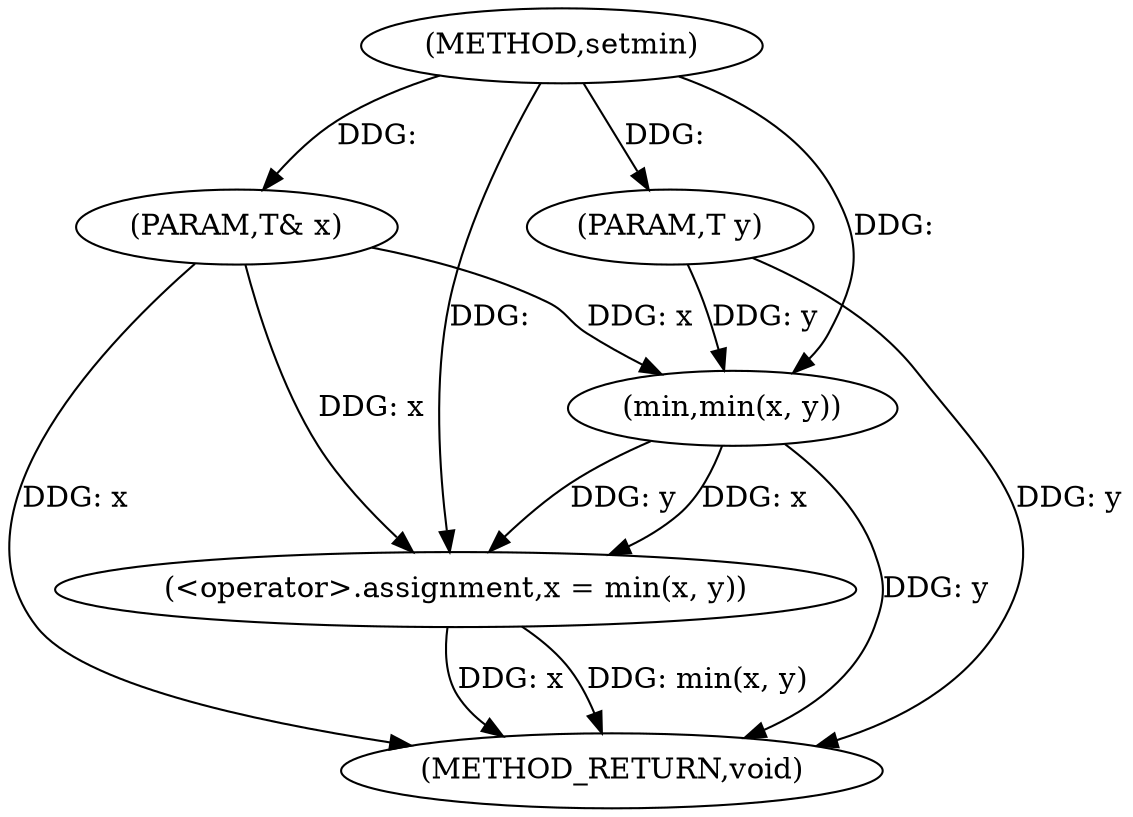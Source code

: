 digraph "setmin" {  
"1000185" [label = "(METHOD,setmin)" ]
"1000194" [label = "(METHOD_RETURN,void)" ]
"1000186" [label = "(PARAM,T& x)" ]
"1000187" [label = "(PARAM,T y)" ]
"1000189" [label = "(<operator>.assignment,x = min(x, y))" ]
"1000191" [label = "(min,min(x, y))" ]
  "1000186" -> "1000194"  [ label = "DDG: x"] 
  "1000187" -> "1000194"  [ label = "DDG: y"] 
  "1000189" -> "1000194"  [ label = "DDG: x"] 
  "1000191" -> "1000194"  [ label = "DDG: y"] 
  "1000189" -> "1000194"  [ label = "DDG: min(x, y)"] 
  "1000185" -> "1000186"  [ label = "DDG: "] 
  "1000185" -> "1000187"  [ label = "DDG: "] 
  "1000191" -> "1000189"  [ label = "DDG: y"] 
  "1000191" -> "1000189"  [ label = "DDG: x"] 
  "1000186" -> "1000189"  [ label = "DDG: x"] 
  "1000185" -> "1000189"  [ label = "DDG: "] 
  "1000186" -> "1000191"  [ label = "DDG: x"] 
  "1000185" -> "1000191"  [ label = "DDG: "] 
  "1000187" -> "1000191"  [ label = "DDG: y"] 
}
